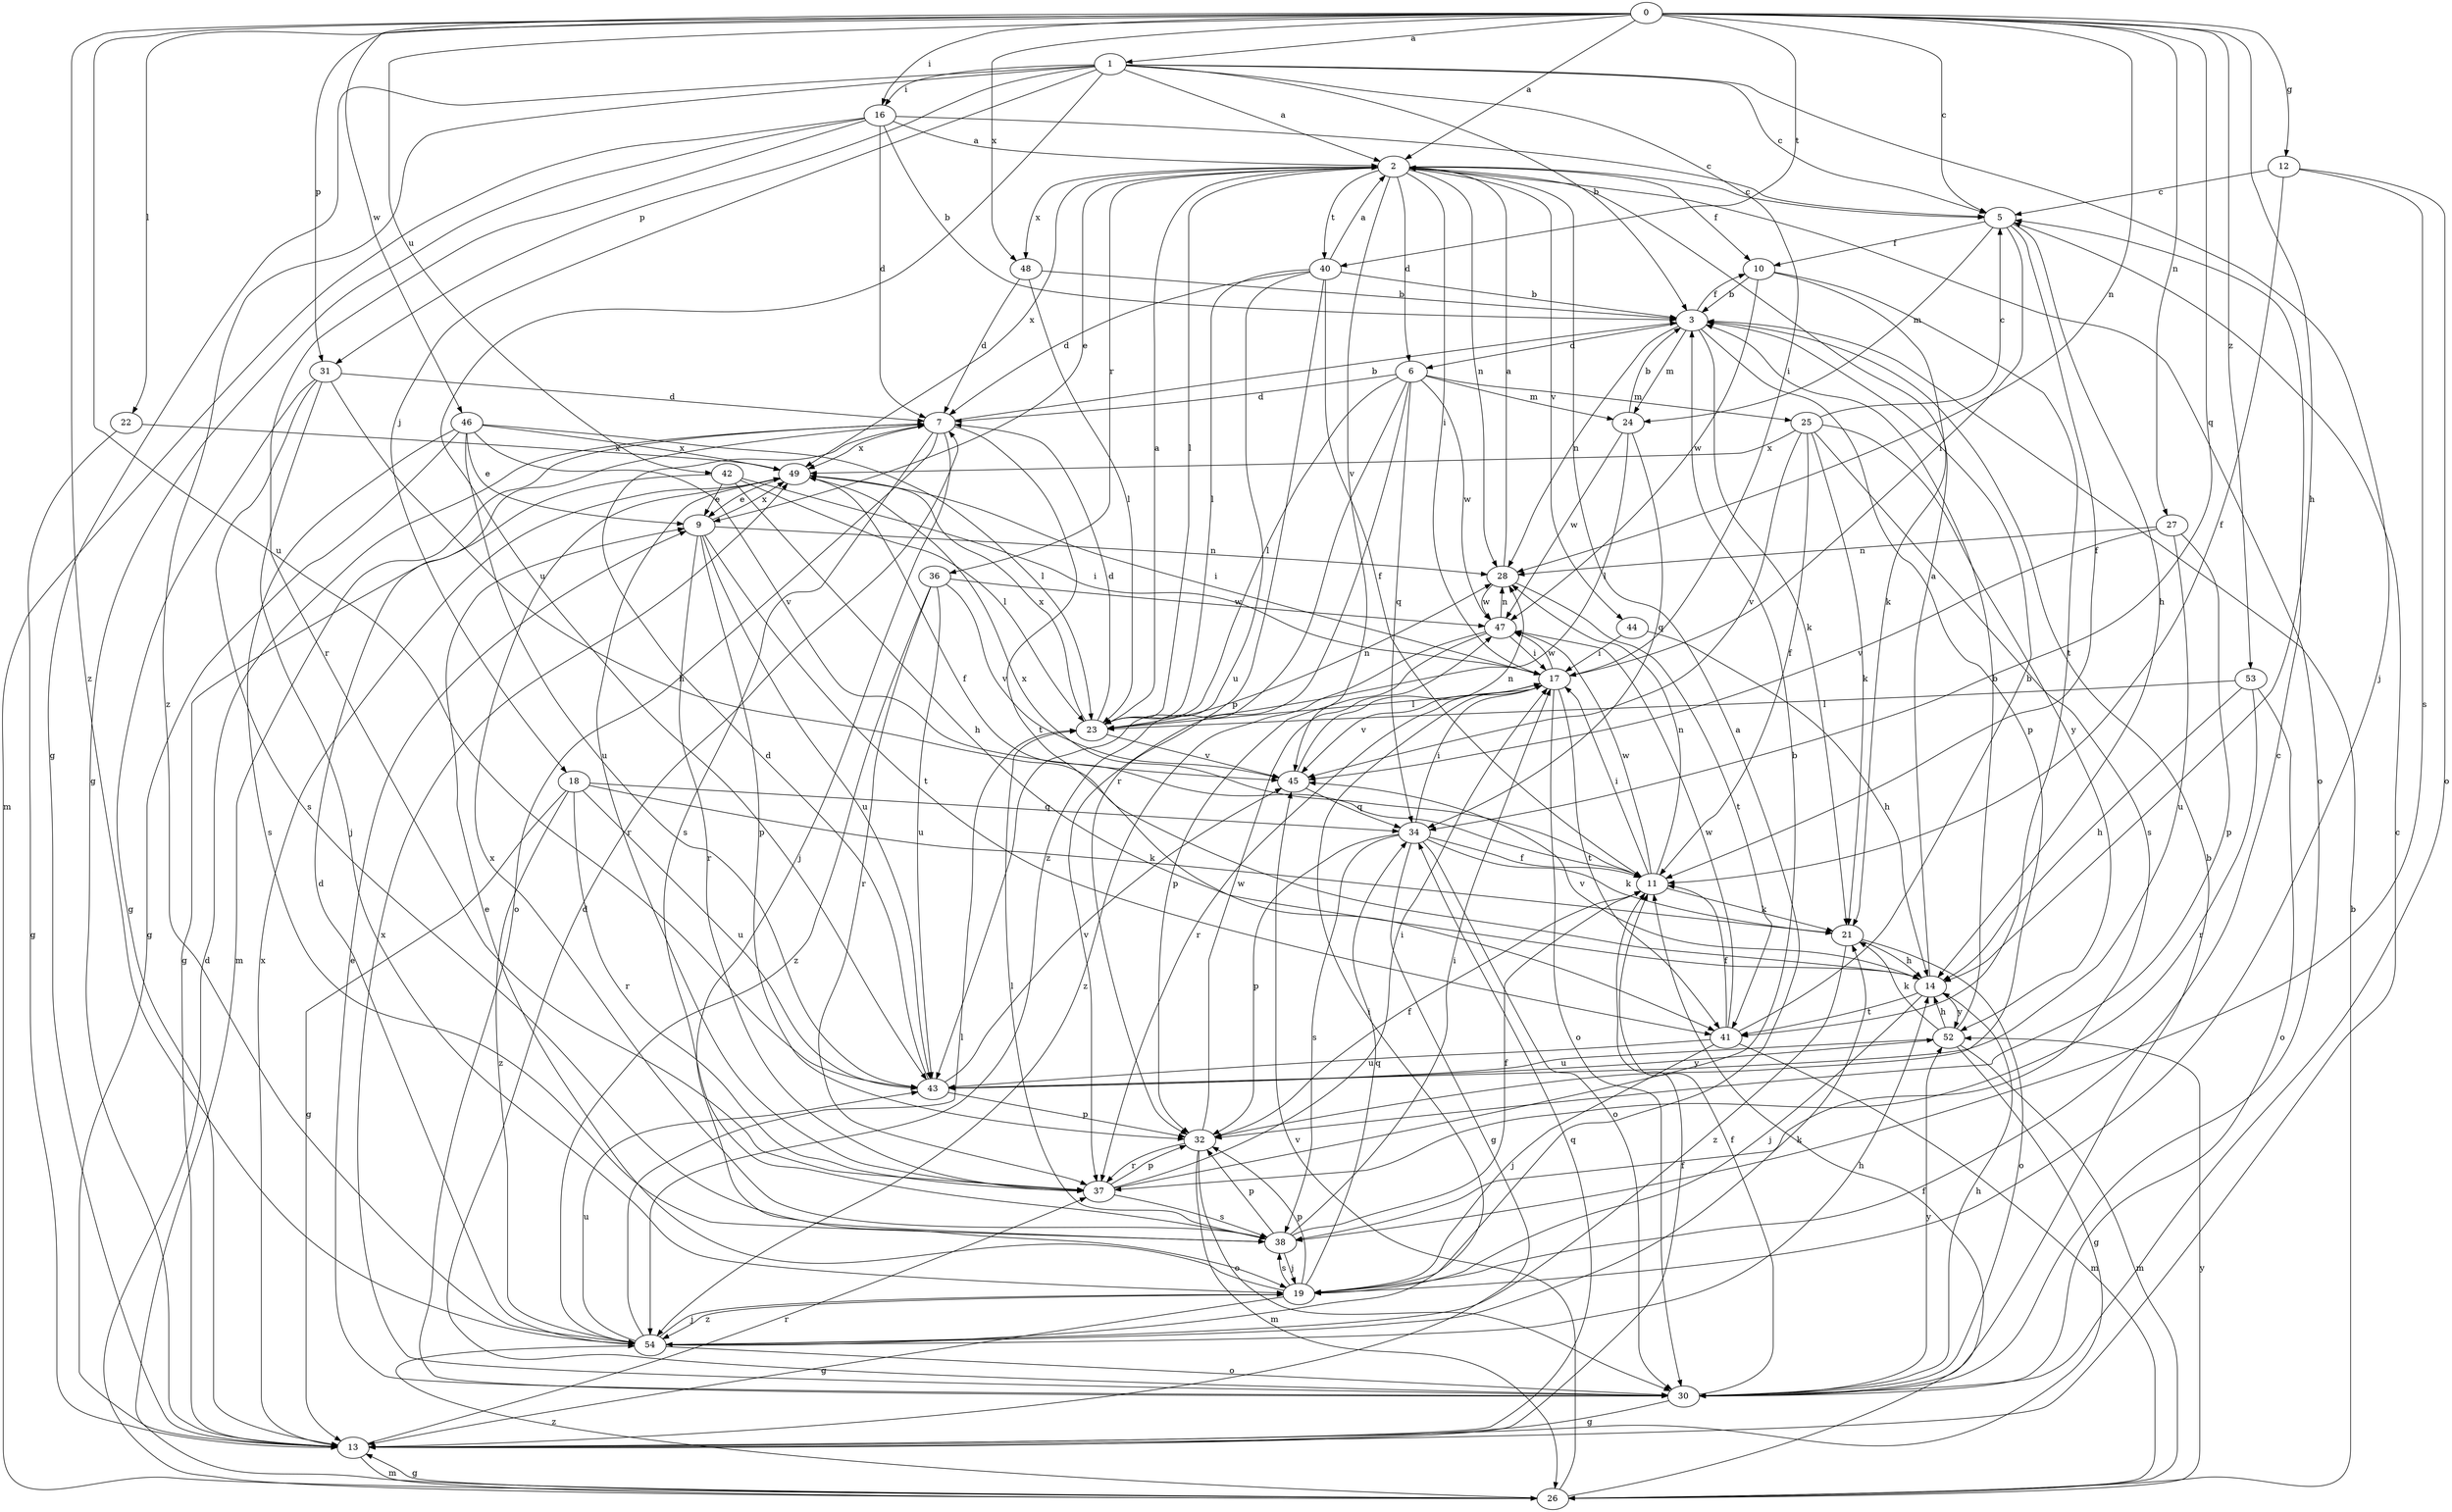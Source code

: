 strict digraph  {
0;
1;
2;
3;
5;
6;
7;
9;
10;
11;
12;
13;
14;
16;
17;
18;
19;
21;
22;
23;
24;
25;
26;
27;
28;
30;
31;
32;
34;
36;
37;
38;
40;
41;
42;
43;
44;
45;
46;
47;
48;
49;
52;
53;
54;
0 -> 1  [label=a];
0 -> 2  [label=a];
0 -> 5  [label=c];
0 -> 12  [label=g];
0 -> 14  [label=h];
0 -> 16  [label=i];
0 -> 22  [label=l];
0 -> 27  [label=n];
0 -> 28  [label=n];
0 -> 31  [label=p];
0 -> 34  [label=q];
0 -> 40  [label=t];
0 -> 42  [label=u];
0 -> 43  [label=u];
0 -> 46  [label=w];
0 -> 48  [label=x];
0 -> 53  [label=z];
0 -> 54  [label=z];
1 -> 2  [label=a];
1 -> 3  [label=b];
1 -> 5  [label=c];
1 -> 13  [label=g];
1 -> 16  [label=i];
1 -> 17  [label=i];
1 -> 18  [label=j];
1 -> 19  [label=j];
1 -> 31  [label=p];
1 -> 43  [label=u];
1 -> 54  [label=z];
2 -> 5  [label=c];
2 -> 6  [label=d];
2 -> 9  [label=e];
2 -> 10  [label=f];
2 -> 17  [label=i];
2 -> 23  [label=l];
2 -> 28  [label=n];
2 -> 30  [label=o];
2 -> 36  [label=r];
2 -> 40  [label=t];
2 -> 44  [label=v];
2 -> 45  [label=v];
2 -> 48  [label=x];
2 -> 49  [label=x];
3 -> 6  [label=d];
3 -> 10  [label=f];
3 -> 21  [label=k];
3 -> 24  [label=m];
3 -> 28  [label=n];
3 -> 32  [label=p];
5 -> 10  [label=f];
5 -> 11  [label=f];
5 -> 14  [label=h];
5 -> 17  [label=i];
5 -> 24  [label=m];
6 -> 7  [label=d];
6 -> 23  [label=l];
6 -> 24  [label=m];
6 -> 25  [label=m];
6 -> 34  [label=q];
6 -> 37  [label=r];
6 -> 47  [label=w];
6 -> 54  [label=z];
7 -> 3  [label=b];
7 -> 19  [label=j];
7 -> 26  [label=m];
7 -> 30  [label=o];
7 -> 38  [label=s];
7 -> 41  [label=t];
7 -> 49  [label=x];
9 -> 28  [label=n];
9 -> 32  [label=p];
9 -> 37  [label=r];
9 -> 41  [label=t];
9 -> 43  [label=u];
9 -> 49  [label=x];
10 -> 3  [label=b];
10 -> 21  [label=k];
10 -> 41  [label=t];
10 -> 47  [label=w];
11 -> 17  [label=i];
11 -> 21  [label=k];
11 -> 28  [label=n];
11 -> 47  [label=w];
11 -> 49  [label=x];
12 -> 5  [label=c];
12 -> 11  [label=f];
12 -> 30  [label=o];
12 -> 38  [label=s];
13 -> 5  [label=c];
13 -> 11  [label=f];
13 -> 26  [label=m];
13 -> 34  [label=q];
13 -> 37  [label=r];
13 -> 49  [label=x];
14 -> 2  [label=a];
14 -> 19  [label=j];
14 -> 41  [label=t];
14 -> 45  [label=v];
14 -> 52  [label=y];
16 -> 2  [label=a];
16 -> 3  [label=b];
16 -> 5  [label=c];
16 -> 7  [label=d];
16 -> 13  [label=g];
16 -> 26  [label=m];
16 -> 37  [label=r];
17 -> 23  [label=l];
17 -> 30  [label=o];
17 -> 37  [label=r];
17 -> 41  [label=t];
17 -> 45  [label=v];
17 -> 47  [label=w];
18 -> 13  [label=g];
18 -> 21  [label=k];
18 -> 34  [label=q];
18 -> 37  [label=r];
18 -> 43  [label=u];
18 -> 54  [label=z];
19 -> 2  [label=a];
19 -> 5  [label=c];
19 -> 9  [label=e];
19 -> 13  [label=g];
19 -> 32  [label=p];
19 -> 34  [label=q];
19 -> 38  [label=s];
19 -> 54  [label=z];
21 -> 14  [label=h];
21 -> 30  [label=o];
21 -> 54  [label=z];
22 -> 13  [label=g];
22 -> 49  [label=x];
23 -> 2  [label=a];
23 -> 7  [label=d];
23 -> 28  [label=n];
23 -> 45  [label=v];
23 -> 49  [label=x];
24 -> 3  [label=b];
24 -> 23  [label=l];
24 -> 34  [label=q];
24 -> 47  [label=w];
25 -> 5  [label=c];
25 -> 11  [label=f];
25 -> 21  [label=k];
25 -> 38  [label=s];
25 -> 45  [label=v];
25 -> 49  [label=x];
25 -> 52  [label=y];
26 -> 3  [label=b];
26 -> 7  [label=d];
26 -> 11  [label=f];
26 -> 13  [label=g];
26 -> 45  [label=v];
26 -> 52  [label=y];
26 -> 54  [label=z];
27 -> 28  [label=n];
27 -> 32  [label=p];
27 -> 43  [label=u];
27 -> 45  [label=v];
28 -> 2  [label=a];
28 -> 41  [label=t];
28 -> 47  [label=w];
30 -> 3  [label=b];
30 -> 7  [label=d];
30 -> 9  [label=e];
30 -> 11  [label=f];
30 -> 13  [label=g];
30 -> 14  [label=h];
30 -> 49  [label=x];
30 -> 52  [label=y];
31 -> 7  [label=d];
31 -> 13  [label=g];
31 -> 14  [label=h];
31 -> 19  [label=j];
31 -> 38  [label=s];
32 -> 11  [label=f];
32 -> 26  [label=m];
32 -> 30  [label=o];
32 -> 37  [label=r];
32 -> 47  [label=w];
34 -> 11  [label=f];
34 -> 13  [label=g];
34 -> 17  [label=i];
34 -> 21  [label=k];
34 -> 30  [label=o];
34 -> 32  [label=p];
34 -> 38  [label=s];
36 -> 37  [label=r];
36 -> 43  [label=u];
36 -> 45  [label=v];
36 -> 47  [label=w];
36 -> 54  [label=z];
37 -> 3  [label=b];
37 -> 17  [label=i];
37 -> 32  [label=p];
37 -> 38  [label=s];
38 -> 11  [label=f];
38 -> 17  [label=i];
38 -> 19  [label=j];
38 -> 23  [label=l];
38 -> 32  [label=p];
38 -> 49  [label=x];
40 -> 2  [label=a];
40 -> 3  [label=b];
40 -> 7  [label=d];
40 -> 11  [label=f];
40 -> 23  [label=l];
40 -> 32  [label=p];
40 -> 43  [label=u];
41 -> 3  [label=b];
41 -> 11  [label=f];
41 -> 19  [label=j];
41 -> 26  [label=m];
41 -> 43  [label=u];
41 -> 47  [label=w];
42 -> 9  [label=e];
42 -> 13  [label=g];
42 -> 14  [label=h];
42 -> 17  [label=i];
42 -> 23  [label=l];
43 -> 7  [label=d];
43 -> 32  [label=p];
43 -> 45  [label=v];
43 -> 52  [label=y];
44 -> 14  [label=h];
44 -> 17  [label=i];
45 -> 28  [label=n];
45 -> 34  [label=q];
46 -> 9  [label=e];
46 -> 13  [label=g];
46 -> 23  [label=l];
46 -> 38  [label=s];
46 -> 43  [label=u];
46 -> 45  [label=v];
46 -> 49  [label=x];
47 -> 17  [label=i];
47 -> 28  [label=n];
47 -> 32  [label=p];
47 -> 54  [label=z];
48 -> 3  [label=b];
48 -> 7  [label=d];
48 -> 23  [label=l];
49 -> 9  [label=e];
49 -> 11  [label=f];
49 -> 17  [label=i];
49 -> 37  [label=r];
52 -> 3  [label=b];
52 -> 13  [label=g];
52 -> 14  [label=h];
52 -> 21  [label=k];
52 -> 26  [label=m];
52 -> 43  [label=u];
53 -> 14  [label=h];
53 -> 23  [label=l];
53 -> 30  [label=o];
53 -> 37  [label=r];
54 -> 7  [label=d];
54 -> 14  [label=h];
54 -> 17  [label=i];
54 -> 19  [label=j];
54 -> 21  [label=k];
54 -> 23  [label=l];
54 -> 30  [label=o];
54 -> 43  [label=u];
}
